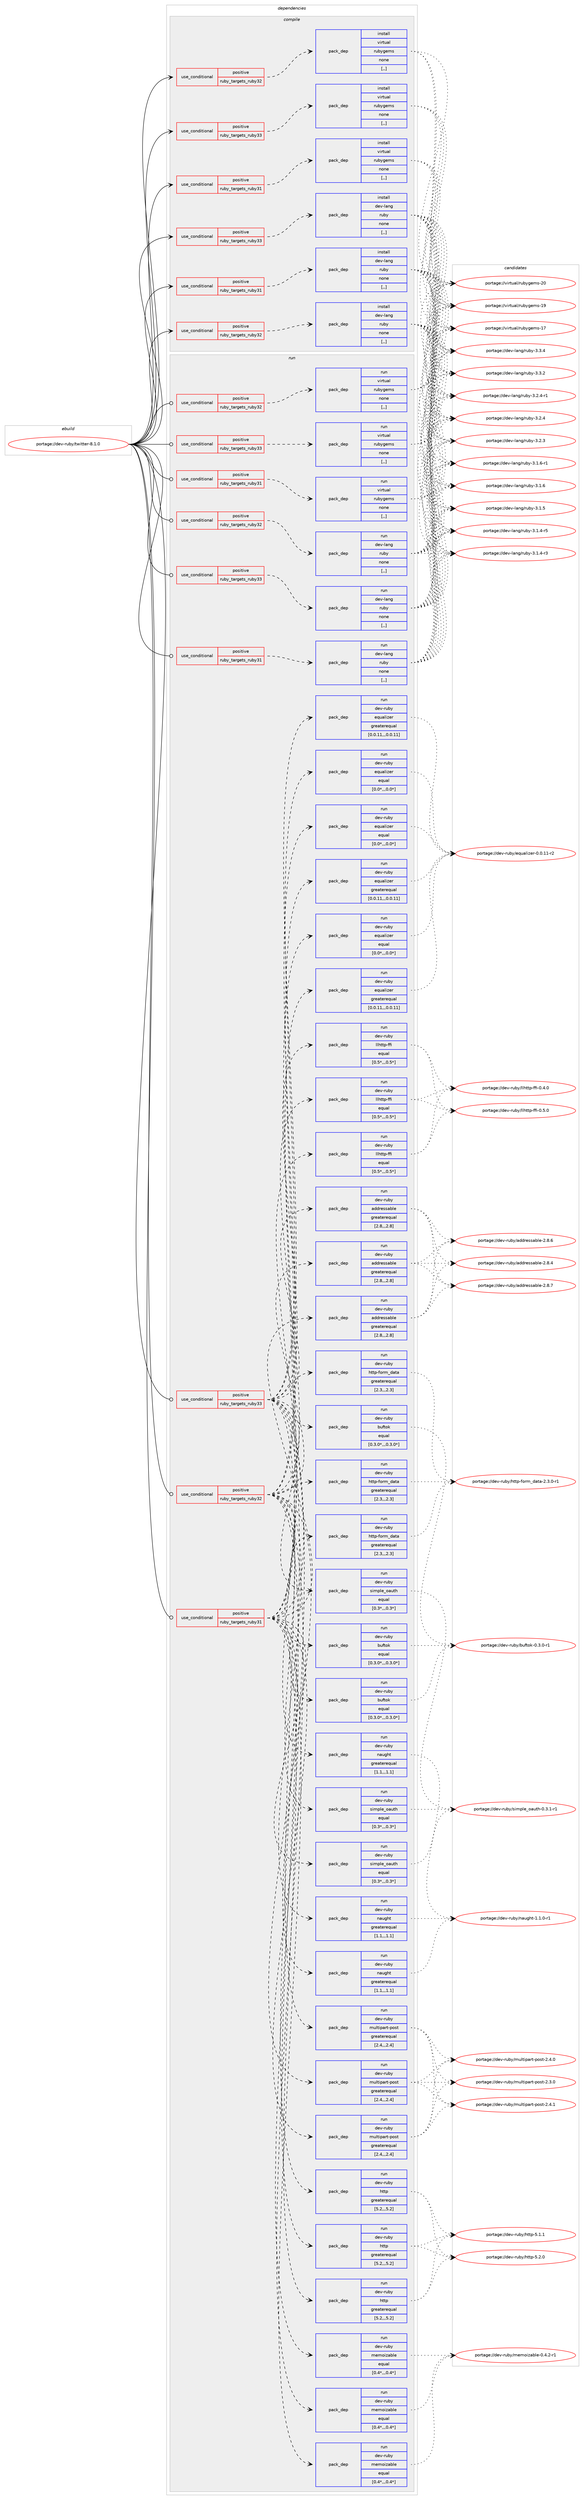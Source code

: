 digraph prolog {

# *************
# Graph options
# *************

newrank=true;
concentrate=true;
compound=true;
graph [rankdir=LR,fontname=Helvetica,fontsize=10,ranksep=1.5];#, ranksep=2.5, nodesep=0.2];
edge  [arrowhead=vee];
node  [fontname=Helvetica,fontsize=10];

# **********
# The ebuild
# **********

subgraph cluster_leftcol {
color=gray;
label=<<i>ebuild</i>>;
id [label="portage://dev-ruby/twitter-8.1.0", color=red, width=4, href="../dev-ruby/twitter-8.1.0.svg"];
}

# ****************
# The dependencies
# ****************

subgraph cluster_midcol {
color=gray;
label=<<i>dependencies</i>>;
subgraph cluster_compile {
fillcolor="#eeeeee";
style=filled;
label=<<i>compile</i>>;
subgraph cond58437 {
dependency207216 [label=<<TABLE BORDER="0" CELLBORDER="1" CELLSPACING="0" CELLPADDING="4"><TR><TD ROWSPAN="3" CELLPADDING="10">use_conditional</TD></TR><TR><TD>positive</TD></TR><TR><TD>ruby_targets_ruby31</TD></TR></TABLE>>, shape=none, color=red];
subgraph pack147385 {
dependency207217 [label=<<TABLE BORDER="0" CELLBORDER="1" CELLSPACING="0" CELLPADDING="4" WIDTH="220"><TR><TD ROWSPAN="6" CELLPADDING="30">pack_dep</TD></TR><TR><TD WIDTH="110">install</TD></TR><TR><TD>dev-lang</TD></TR><TR><TD>ruby</TD></TR><TR><TD>none</TD></TR><TR><TD>[,,]</TD></TR></TABLE>>, shape=none, color=blue];
}
dependency207216:e -> dependency207217:w [weight=20,style="dashed",arrowhead="vee"];
}
id:e -> dependency207216:w [weight=20,style="solid",arrowhead="vee"];
subgraph cond58438 {
dependency207218 [label=<<TABLE BORDER="0" CELLBORDER="1" CELLSPACING="0" CELLPADDING="4"><TR><TD ROWSPAN="3" CELLPADDING="10">use_conditional</TD></TR><TR><TD>positive</TD></TR><TR><TD>ruby_targets_ruby31</TD></TR></TABLE>>, shape=none, color=red];
subgraph pack147386 {
dependency207219 [label=<<TABLE BORDER="0" CELLBORDER="1" CELLSPACING="0" CELLPADDING="4" WIDTH="220"><TR><TD ROWSPAN="6" CELLPADDING="30">pack_dep</TD></TR><TR><TD WIDTH="110">install</TD></TR><TR><TD>virtual</TD></TR><TR><TD>rubygems</TD></TR><TR><TD>none</TD></TR><TR><TD>[,,]</TD></TR></TABLE>>, shape=none, color=blue];
}
dependency207218:e -> dependency207219:w [weight=20,style="dashed",arrowhead="vee"];
}
id:e -> dependency207218:w [weight=20,style="solid",arrowhead="vee"];
subgraph cond58439 {
dependency207220 [label=<<TABLE BORDER="0" CELLBORDER="1" CELLSPACING="0" CELLPADDING="4"><TR><TD ROWSPAN="3" CELLPADDING="10">use_conditional</TD></TR><TR><TD>positive</TD></TR><TR><TD>ruby_targets_ruby32</TD></TR></TABLE>>, shape=none, color=red];
subgraph pack147387 {
dependency207221 [label=<<TABLE BORDER="0" CELLBORDER="1" CELLSPACING="0" CELLPADDING="4" WIDTH="220"><TR><TD ROWSPAN="6" CELLPADDING="30">pack_dep</TD></TR><TR><TD WIDTH="110">install</TD></TR><TR><TD>dev-lang</TD></TR><TR><TD>ruby</TD></TR><TR><TD>none</TD></TR><TR><TD>[,,]</TD></TR></TABLE>>, shape=none, color=blue];
}
dependency207220:e -> dependency207221:w [weight=20,style="dashed",arrowhead="vee"];
}
id:e -> dependency207220:w [weight=20,style="solid",arrowhead="vee"];
subgraph cond58440 {
dependency207222 [label=<<TABLE BORDER="0" CELLBORDER="1" CELLSPACING="0" CELLPADDING="4"><TR><TD ROWSPAN="3" CELLPADDING="10">use_conditional</TD></TR><TR><TD>positive</TD></TR><TR><TD>ruby_targets_ruby32</TD></TR></TABLE>>, shape=none, color=red];
subgraph pack147388 {
dependency207223 [label=<<TABLE BORDER="0" CELLBORDER="1" CELLSPACING="0" CELLPADDING="4" WIDTH="220"><TR><TD ROWSPAN="6" CELLPADDING="30">pack_dep</TD></TR><TR><TD WIDTH="110">install</TD></TR><TR><TD>virtual</TD></TR><TR><TD>rubygems</TD></TR><TR><TD>none</TD></TR><TR><TD>[,,]</TD></TR></TABLE>>, shape=none, color=blue];
}
dependency207222:e -> dependency207223:w [weight=20,style="dashed",arrowhead="vee"];
}
id:e -> dependency207222:w [weight=20,style="solid",arrowhead="vee"];
subgraph cond58441 {
dependency207224 [label=<<TABLE BORDER="0" CELLBORDER="1" CELLSPACING="0" CELLPADDING="4"><TR><TD ROWSPAN="3" CELLPADDING="10">use_conditional</TD></TR><TR><TD>positive</TD></TR><TR><TD>ruby_targets_ruby33</TD></TR></TABLE>>, shape=none, color=red];
subgraph pack147389 {
dependency207225 [label=<<TABLE BORDER="0" CELLBORDER="1" CELLSPACING="0" CELLPADDING="4" WIDTH="220"><TR><TD ROWSPAN="6" CELLPADDING="30">pack_dep</TD></TR><TR><TD WIDTH="110">install</TD></TR><TR><TD>dev-lang</TD></TR><TR><TD>ruby</TD></TR><TR><TD>none</TD></TR><TR><TD>[,,]</TD></TR></TABLE>>, shape=none, color=blue];
}
dependency207224:e -> dependency207225:w [weight=20,style="dashed",arrowhead="vee"];
}
id:e -> dependency207224:w [weight=20,style="solid",arrowhead="vee"];
subgraph cond58442 {
dependency207226 [label=<<TABLE BORDER="0" CELLBORDER="1" CELLSPACING="0" CELLPADDING="4"><TR><TD ROWSPAN="3" CELLPADDING="10">use_conditional</TD></TR><TR><TD>positive</TD></TR><TR><TD>ruby_targets_ruby33</TD></TR></TABLE>>, shape=none, color=red];
subgraph pack147390 {
dependency207227 [label=<<TABLE BORDER="0" CELLBORDER="1" CELLSPACING="0" CELLPADDING="4" WIDTH="220"><TR><TD ROWSPAN="6" CELLPADDING="30">pack_dep</TD></TR><TR><TD WIDTH="110">install</TD></TR><TR><TD>virtual</TD></TR><TR><TD>rubygems</TD></TR><TR><TD>none</TD></TR><TR><TD>[,,]</TD></TR></TABLE>>, shape=none, color=blue];
}
dependency207226:e -> dependency207227:w [weight=20,style="dashed",arrowhead="vee"];
}
id:e -> dependency207226:w [weight=20,style="solid",arrowhead="vee"];
}
subgraph cluster_compileandrun {
fillcolor="#eeeeee";
style=filled;
label=<<i>compile and run</i>>;
}
subgraph cluster_run {
fillcolor="#eeeeee";
style=filled;
label=<<i>run</i>>;
subgraph cond58443 {
dependency207228 [label=<<TABLE BORDER="0" CELLBORDER="1" CELLSPACING="0" CELLPADDING="4"><TR><TD ROWSPAN="3" CELLPADDING="10">use_conditional</TD></TR><TR><TD>positive</TD></TR><TR><TD>ruby_targets_ruby31</TD></TR></TABLE>>, shape=none, color=red];
subgraph pack147391 {
dependency207229 [label=<<TABLE BORDER="0" CELLBORDER="1" CELLSPACING="0" CELLPADDING="4" WIDTH="220"><TR><TD ROWSPAN="6" CELLPADDING="30">pack_dep</TD></TR><TR><TD WIDTH="110">run</TD></TR><TR><TD>dev-lang</TD></TR><TR><TD>ruby</TD></TR><TR><TD>none</TD></TR><TR><TD>[,,]</TD></TR></TABLE>>, shape=none, color=blue];
}
dependency207228:e -> dependency207229:w [weight=20,style="dashed",arrowhead="vee"];
}
id:e -> dependency207228:w [weight=20,style="solid",arrowhead="odot"];
subgraph cond58444 {
dependency207230 [label=<<TABLE BORDER="0" CELLBORDER="1" CELLSPACING="0" CELLPADDING="4"><TR><TD ROWSPAN="3" CELLPADDING="10">use_conditional</TD></TR><TR><TD>positive</TD></TR><TR><TD>ruby_targets_ruby31</TD></TR></TABLE>>, shape=none, color=red];
subgraph pack147392 {
dependency207231 [label=<<TABLE BORDER="0" CELLBORDER="1" CELLSPACING="0" CELLPADDING="4" WIDTH="220"><TR><TD ROWSPAN="6" CELLPADDING="30">pack_dep</TD></TR><TR><TD WIDTH="110">run</TD></TR><TR><TD>dev-ruby</TD></TR><TR><TD>addressable</TD></TR><TR><TD>greaterequal</TD></TR><TR><TD>[2.8,,,2.8]</TD></TR></TABLE>>, shape=none, color=blue];
}
dependency207230:e -> dependency207231:w [weight=20,style="dashed",arrowhead="vee"];
subgraph pack147393 {
dependency207232 [label=<<TABLE BORDER="0" CELLBORDER="1" CELLSPACING="0" CELLPADDING="4" WIDTH="220"><TR><TD ROWSPAN="6" CELLPADDING="30">pack_dep</TD></TR><TR><TD WIDTH="110">run</TD></TR><TR><TD>dev-ruby</TD></TR><TR><TD>buftok</TD></TR><TR><TD>equal</TD></TR><TR><TD>[0.3.0*,,,0.3.0*]</TD></TR></TABLE>>, shape=none, color=blue];
}
dependency207230:e -> dependency207232:w [weight=20,style="dashed",arrowhead="vee"];
subgraph pack147394 {
dependency207233 [label=<<TABLE BORDER="0" CELLBORDER="1" CELLSPACING="0" CELLPADDING="4" WIDTH="220"><TR><TD ROWSPAN="6" CELLPADDING="30">pack_dep</TD></TR><TR><TD WIDTH="110">run</TD></TR><TR><TD>dev-ruby</TD></TR><TR><TD>equalizer</TD></TR><TR><TD>greaterequal</TD></TR><TR><TD>[0.0.11,,,0.0.11]</TD></TR></TABLE>>, shape=none, color=blue];
}
dependency207230:e -> dependency207233:w [weight=20,style="dashed",arrowhead="vee"];
subgraph pack147395 {
dependency207234 [label=<<TABLE BORDER="0" CELLBORDER="1" CELLSPACING="0" CELLPADDING="4" WIDTH="220"><TR><TD ROWSPAN="6" CELLPADDING="30">pack_dep</TD></TR><TR><TD WIDTH="110">run</TD></TR><TR><TD>dev-ruby</TD></TR><TR><TD>equalizer</TD></TR><TR><TD>equal</TD></TR><TR><TD>[0.0*,,,0.0*]</TD></TR></TABLE>>, shape=none, color=blue];
}
dependency207230:e -> dependency207234:w [weight=20,style="dashed",arrowhead="vee"];
subgraph pack147396 {
dependency207235 [label=<<TABLE BORDER="0" CELLBORDER="1" CELLSPACING="0" CELLPADDING="4" WIDTH="220"><TR><TD ROWSPAN="6" CELLPADDING="30">pack_dep</TD></TR><TR><TD WIDTH="110">run</TD></TR><TR><TD>dev-ruby</TD></TR><TR><TD>http</TD></TR><TR><TD>greaterequal</TD></TR><TR><TD>[5.2,,,5.2]</TD></TR></TABLE>>, shape=none, color=blue];
}
dependency207230:e -> dependency207235:w [weight=20,style="dashed",arrowhead="vee"];
subgraph pack147397 {
dependency207236 [label=<<TABLE BORDER="0" CELLBORDER="1" CELLSPACING="0" CELLPADDING="4" WIDTH="220"><TR><TD ROWSPAN="6" CELLPADDING="30">pack_dep</TD></TR><TR><TD WIDTH="110">run</TD></TR><TR><TD>dev-ruby</TD></TR><TR><TD>http-form_data</TD></TR><TR><TD>greaterequal</TD></TR><TR><TD>[2.3,,,2.3]</TD></TR></TABLE>>, shape=none, color=blue];
}
dependency207230:e -> dependency207236:w [weight=20,style="dashed",arrowhead="vee"];
subgraph pack147398 {
dependency207237 [label=<<TABLE BORDER="0" CELLBORDER="1" CELLSPACING="0" CELLPADDING="4" WIDTH="220"><TR><TD ROWSPAN="6" CELLPADDING="30">pack_dep</TD></TR><TR><TD WIDTH="110">run</TD></TR><TR><TD>dev-ruby</TD></TR><TR><TD>llhttp-ffi</TD></TR><TR><TD>equal</TD></TR><TR><TD>[0.5*,,,0.5*]</TD></TR></TABLE>>, shape=none, color=blue];
}
dependency207230:e -> dependency207237:w [weight=20,style="dashed",arrowhead="vee"];
subgraph pack147399 {
dependency207238 [label=<<TABLE BORDER="0" CELLBORDER="1" CELLSPACING="0" CELLPADDING="4" WIDTH="220"><TR><TD ROWSPAN="6" CELLPADDING="30">pack_dep</TD></TR><TR><TD WIDTH="110">run</TD></TR><TR><TD>dev-ruby</TD></TR><TR><TD>memoizable</TD></TR><TR><TD>equal</TD></TR><TR><TD>[0.4*,,,0.4*]</TD></TR></TABLE>>, shape=none, color=blue];
}
dependency207230:e -> dependency207238:w [weight=20,style="dashed",arrowhead="vee"];
subgraph pack147400 {
dependency207239 [label=<<TABLE BORDER="0" CELLBORDER="1" CELLSPACING="0" CELLPADDING="4" WIDTH="220"><TR><TD ROWSPAN="6" CELLPADDING="30">pack_dep</TD></TR><TR><TD WIDTH="110">run</TD></TR><TR><TD>dev-ruby</TD></TR><TR><TD>multipart-post</TD></TR><TR><TD>greaterequal</TD></TR><TR><TD>[2.4,,,2.4]</TD></TR></TABLE>>, shape=none, color=blue];
}
dependency207230:e -> dependency207239:w [weight=20,style="dashed",arrowhead="vee"];
subgraph pack147401 {
dependency207240 [label=<<TABLE BORDER="0" CELLBORDER="1" CELLSPACING="0" CELLPADDING="4" WIDTH="220"><TR><TD ROWSPAN="6" CELLPADDING="30">pack_dep</TD></TR><TR><TD WIDTH="110">run</TD></TR><TR><TD>dev-ruby</TD></TR><TR><TD>naught</TD></TR><TR><TD>greaterequal</TD></TR><TR><TD>[1.1,,,1.1]</TD></TR></TABLE>>, shape=none, color=blue];
}
dependency207230:e -> dependency207240:w [weight=20,style="dashed",arrowhead="vee"];
subgraph pack147402 {
dependency207241 [label=<<TABLE BORDER="0" CELLBORDER="1" CELLSPACING="0" CELLPADDING="4" WIDTH="220"><TR><TD ROWSPAN="6" CELLPADDING="30">pack_dep</TD></TR><TR><TD WIDTH="110">run</TD></TR><TR><TD>dev-ruby</TD></TR><TR><TD>simple_oauth</TD></TR><TR><TD>equal</TD></TR><TR><TD>[0.3*,,,0.3*]</TD></TR></TABLE>>, shape=none, color=blue];
}
dependency207230:e -> dependency207241:w [weight=20,style="dashed",arrowhead="vee"];
}
id:e -> dependency207230:w [weight=20,style="solid",arrowhead="odot"];
subgraph cond58445 {
dependency207242 [label=<<TABLE BORDER="0" CELLBORDER="1" CELLSPACING="0" CELLPADDING="4"><TR><TD ROWSPAN="3" CELLPADDING="10">use_conditional</TD></TR><TR><TD>positive</TD></TR><TR><TD>ruby_targets_ruby31</TD></TR></TABLE>>, shape=none, color=red];
subgraph pack147403 {
dependency207243 [label=<<TABLE BORDER="0" CELLBORDER="1" CELLSPACING="0" CELLPADDING="4" WIDTH="220"><TR><TD ROWSPAN="6" CELLPADDING="30">pack_dep</TD></TR><TR><TD WIDTH="110">run</TD></TR><TR><TD>virtual</TD></TR><TR><TD>rubygems</TD></TR><TR><TD>none</TD></TR><TR><TD>[,,]</TD></TR></TABLE>>, shape=none, color=blue];
}
dependency207242:e -> dependency207243:w [weight=20,style="dashed",arrowhead="vee"];
}
id:e -> dependency207242:w [weight=20,style="solid",arrowhead="odot"];
subgraph cond58446 {
dependency207244 [label=<<TABLE BORDER="0" CELLBORDER="1" CELLSPACING="0" CELLPADDING="4"><TR><TD ROWSPAN="3" CELLPADDING="10">use_conditional</TD></TR><TR><TD>positive</TD></TR><TR><TD>ruby_targets_ruby32</TD></TR></TABLE>>, shape=none, color=red];
subgraph pack147404 {
dependency207245 [label=<<TABLE BORDER="0" CELLBORDER="1" CELLSPACING="0" CELLPADDING="4" WIDTH="220"><TR><TD ROWSPAN="6" CELLPADDING="30">pack_dep</TD></TR><TR><TD WIDTH="110">run</TD></TR><TR><TD>dev-lang</TD></TR><TR><TD>ruby</TD></TR><TR><TD>none</TD></TR><TR><TD>[,,]</TD></TR></TABLE>>, shape=none, color=blue];
}
dependency207244:e -> dependency207245:w [weight=20,style="dashed",arrowhead="vee"];
}
id:e -> dependency207244:w [weight=20,style="solid",arrowhead="odot"];
subgraph cond58447 {
dependency207246 [label=<<TABLE BORDER="0" CELLBORDER="1" CELLSPACING="0" CELLPADDING="4"><TR><TD ROWSPAN="3" CELLPADDING="10">use_conditional</TD></TR><TR><TD>positive</TD></TR><TR><TD>ruby_targets_ruby32</TD></TR></TABLE>>, shape=none, color=red];
subgraph pack147405 {
dependency207247 [label=<<TABLE BORDER="0" CELLBORDER="1" CELLSPACING="0" CELLPADDING="4" WIDTH="220"><TR><TD ROWSPAN="6" CELLPADDING="30">pack_dep</TD></TR><TR><TD WIDTH="110">run</TD></TR><TR><TD>dev-ruby</TD></TR><TR><TD>addressable</TD></TR><TR><TD>greaterequal</TD></TR><TR><TD>[2.8,,,2.8]</TD></TR></TABLE>>, shape=none, color=blue];
}
dependency207246:e -> dependency207247:w [weight=20,style="dashed",arrowhead="vee"];
subgraph pack147406 {
dependency207248 [label=<<TABLE BORDER="0" CELLBORDER="1" CELLSPACING="0" CELLPADDING="4" WIDTH="220"><TR><TD ROWSPAN="6" CELLPADDING="30">pack_dep</TD></TR><TR><TD WIDTH="110">run</TD></TR><TR><TD>dev-ruby</TD></TR><TR><TD>buftok</TD></TR><TR><TD>equal</TD></TR><TR><TD>[0.3.0*,,,0.3.0*]</TD></TR></TABLE>>, shape=none, color=blue];
}
dependency207246:e -> dependency207248:w [weight=20,style="dashed",arrowhead="vee"];
subgraph pack147407 {
dependency207249 [label=<<TABLE BORDER="0" CELLBORDER="1" CELLSPACING="0" CELLPADDING="4" WIDTH="220"><TR><TD ROWSPAN="6" CELLPADDING="30">pack_dep</TD></TR><TR><TD WIDTH="110">run</TD></TR><TR><TD>dev-ruby</TD></TR><TR><TD>equalizer</TD></TR><TR><TD>greaterequal</TD></TR><TR><TD>[0.0.11,,,0.0.11]</TD></TR></TABLE>>, shape=none, color=blue];
}
dependency207246:e -> dependency207249:w [weight=20,style="dashed",arrowhead="vee"];
subgraph pack147408 {
dependency207250 [label=<<TABLE BORDER="0" CELLBORDER="1" CELLSPACING="0" CELLPADDING="4" WIDTH="220"><TR><TD ROWSPAN="6" CELLPADDING="30">pack_dep</TD></TR><TR><TD WIDTH="110">run</TD></TR><TR><TD>dev-ruby</TD></TR><TR><TD>equalizer</TD></TR><TR><TD>equal</TD></TR><TR><TD>[0.0*,,,0.0*]</TD></TR></TABLE>>, shape=none, color=blue];
}
dependency207246:e -> dependency207250:w [weight=20,style="dashed",arrowhead="vee"];
subgraph pack147409 {
dependency207251 [label=<<TABLE BORDER="0" CELLBORDER="1" CELLSPACING="0" CELLPADDING="4" WIDTH="220"><TR><TD ROWSPAN="6" CELLPADDING="30">pack_dep</TD></TR><TR><TD WIDTH="110">run</TD></TR><TR><TD>dev-ruby</TD></TR><TR><TD>http</TD></TR><TR><TD>greaterequal</TD></TR><TR><TD>[5.2,,,5.2]</TD></TR></TABLE>>, shape=none, color=blue];
}
dependency207246:e -> dependency207251:w [weight=20,style="dashed",arrowhead="vee"];
subgraph pack147410 {
dependency207252 [label=<<TABLE BORDER="0" CELLBORDER="1" CELLSPACING="0" CELLPADDING="4" WIDTH="220"><TR><TD ROWSPAN="6" CELLPADDING="30">pack_dep</TD></TR><TR><TD WIDTH="110">run</TD></TR><TR><TD>dev-ruby</TD></TR><TR><TD>http-form_data</TD></TR><TR><TD>greaterequal</TD></TR><TR><TD>[2.3,,,2.3]</TD></TR></TABLE>>, shape=none, color=blue];
}
dependency207246:e -> dependency207252:w [weight=20,style="dashed",arrowhead="vee"];
subgraph pack147411 {
dependency207253 [label=<<TABLE BORDER="0" CELLBORDER="1" CELLSPACING="0" CELLPADDING="4" WIDTH="220"><TR><TD ROWSPAN="6" CELLPADDING="30">pack_dep</TD></TR><TR><TD WIDTH="110">run</TD></TR><TR><TD>dev-ruby</TD></TR><TR><TD>llhttp-ffi</TD></TR><TR><TD>equal</TD></TR><TR><TD>[0.5*,,,0.5*]</TD></TR></TABLE>>, shape=none, color=blue];
}
dependency207246:e -> dependency207253:w [weight=20,style="dashed",arrowhead="vee"];
subgraph pack147412 {
dependency207254 [label=<<TABLE BORDER="0" CELLBORDER="1" CELLSPACING="0" CELLPADDING="4" WIDTH="220"><TR><TD ROWSPAN="6" CELLPADDING="30">pack_dep</TD></TR><TR><TD WIDTH="110">run</TD></TR><TR><TD>dev-ruby</TD></TR><TR><TD>memoizable</TD></TR><TR><TD>equal</TD></TR><TR><TD>[0.4*,,,0.4*]</TD></TR></TABLE>>, shape=none, color=blue];
}
dependency207246:e -> dependency207254:w [weight=20,style="dashed",arrowhead="vee"];
subgraph pack147413 {
dependency207255 [label=<<TABLE BORDER="0" CELLBORDER="1" CELLSPACING="0" CELLPADDING="4" WIDTH="220"><TR><TD ROWSPAN="6" CELLPADDING="30">pack_dep</TD></TR><TR><TD WIDTH="110">run</TD></TR><TR><TD>dev-ruby</TD></TR><TR><TD>multipart-post</TD></TR><TR><TD>greaterequal</TD></TR><TR><TD>[2.4,,,2.4]</TD></TR></TABLE>>, shape=none, color=blue];
}
dependency207246:e -> dependency207255:w [weight=20,style="dashed",arrowhead="vee"];
subgraph pack147414 {
dependency207256 [label=<<TABLE BORDER="0" CELLBORDER="1" CELLSPACING="0" CELLPADDING="4" WIDTH="220"><TR><TD ROWSPAN="6" CELLPADDING="30">pack_dep</TD></TR><TR><TD WIDTH="110">run</TD></TR><TR><TD>dev-ruby</TD></TR><TR><TD>naught</TD></TR><TR><TD>greaterequal</TD></TR><TR><TD>[1.1,,,1.1]</TD></TR></TABLE>>, shape=none, color=blue];
}
dependency207246:e -> dependency207256:w [weight=20,style="dashed",arrowhead="vee"];
subgraph pack147415 {
dependency207257 [label=<<TABLE BORDER="0" CELLBORDER="1" CELLSPACING="0" CELLPADDING="4" WIDTH="220"><TR><TD ROWSPAN="6" CELLPADDING="30">pack_dep</TD></TR><TR><TD WIDTH="110">run</TD></TR><TR><TD>dev-ruby</TD></TR><TR><TD>simple_oauth</TD></TR><TR><TD>equal</TD></TR><TR><TD>[0.3*,,,0.3*]</TD></TR></TABLE>>, shape=none, color=blue];
}
dependency207246:e -> dependency207257:w [weight=20,style="dashed",arrowhead="vee"];
}
id:e -> dependency207246:w [weight=20,style="solid",arrowhead="odot"];
subgraph cond58448 {
dependency207258 [label=<<TABLE BORDER="0" CELLBORDER="1" CELLSPACING="0" CELLPADDING="4"><TR><TD ROWSPAN="3" CELLPADDING="10">use_conditional</TD></TR><TR><TD>positive</TD></TR><TR><TD>ruby_targets_ruby32</TD></TR></TABLE>>, shape=none, color=red];
subgraph pack147416 {
dependency207259 [label=<<TABLE BORDER="0" CELLBORDER="1" CELLSPACING="0" CELLPADDING="4" WIDTH="220"><TR><TD ROWSPAN="6" CELLPADDING="30">pack_dep</TD></TR><TR><TD WIDTH="110">run</TD></TR><TR><TD>virtual</TD></TR><TR><TD>rubygems</TD></TR><TR><TD>none</TD></TR><TR><TD>[,,]</TD></TR></TABLE>>, shape=none, color=blue];
}
dependency207258:e -> dependency207259:w [weight=20,style="dashed",arrowhead="vee"];
}
id:e -> dependency207258:w [weight=20,style="solid",arrowhead="odot"];
subgraph cond58449 {
dependency207260 [label=<<TABLE BORDER="0" CELLBORDER="1" CELLSPACING="0" CELLPADDING="4"><TR><TD ROWSPAN="3" CELLPADDING="10">use_conditional</TD></TR><TR><TD>positive</TD></TR><TR><TD>ruby_targets_ruby33</TD></TR></TABLE>>, shape=none, color=red];
subgraph pack147417 {
dependency207261 [label=<<TABLE BORDER="0" CELLBORDER="1" CELLSPACING="0" CELLPADDING="4" WIDTH="220"><TR><TD ROWSPAN="6" CELLPADDING="30">pack_dep</TD></TR><TR><TD WIDTH="110">run</TD></TR><TR><TD>dev-lang</TD></TR><TR><TD>ruby</TD></TR><TR><TD>none</TD></TR><TR><TD>[,,]</TD></TR></TABLE>>, shape=none, color=blue];
}
dependency207260:e -> dependency207261:w [weight=20,style="dashed",arrowhead="vee"];
}
id:e -> dependency207260:w [weight=20,style="solid",arrowhead="odot"];
subgraph cond58450 {
dependency207262 [label=<<TABLE BORDER="0" CELLBORDER="1" CELLSPACING="0" CELLPADDING="4"><TR><TD ROWSPAN="3" CELLPADDING="10">use_conditional</TD></TR><TR><TD>positive</TD></TR><TR><TD>ruby_targets_ruby33</TD></TR></TABLE>>, shape=none, color=red];
subgraph pack147418 {
dependency207263 [label=<<TABLE BORDER="0" CELLBORDER="1" CELLSPACING="0" CELLPADDING="4" WIDTH="220"><TR><TD ROWSPAN="6" CELLPADDING="30">pack_dep</TD></TR><TR><TD WIDTH="110">run</TD></TR><TR><TD>dev-ruby</TD></TR><TR><TD>addressable</TD></TR><TR><TD>greaterequal</TD></TR><TR><TD>[2.8,,,2.8]</TD></TR></TABLE>>, shape=none, color=blue];
}
dependency207262:e -> dependency207263:w [weight=20,style="dashed",arrowhead="vee"];
subgraph pack147419 {
dependency207264 [label=<<TABLE BORDER="0" CELLBORDER="1" CELLSPACING="0" CELLPADDING="4" WIDTH="220"><TR><TD ROWSPAN="6" CELLPADDING="30">pack_dep</TD></TR><TR><TD WIDTH="110">run</TD></TR><TR><TD>dev-ruby</TD></TR><TR><TD>buftok</TD></TR><TR><TD>equal</TD></TR><TR><TD>[0.3.0*,,,0.3.0*]</TD></TR></TABLE>>, shape=none, color=blue];
}
dependency207262:e -> dependency207264:w [weight=20,style="dashed",arrowhead="vee"];
subgraph pack147420 {
dependency207265 [label=<<TABLE BORDER="0" CELLBORDER="1" CELLSPACING="0" CELLPADDING="4" WIDTH="220"><TR><TD ROWSPAN="6" CELLPADDING="30">pack_dep</TD></TR><TR><TD WIDTH="110">run</TD></TR><TR><TD>dev-ruby</TD></TR><TR><TD>equalizer</TD></TR><TR><TD>greaterequal</TD></TR><TR><TD>[0.0.11,,,0.0.11]</TD></TR></TABLE>>, shape=none, color=blue];
}
dependency207262:e -> dependency207265:w [weight=20,style="dashed",arrowhead="vee"];
subgraph pack147421 {
dependency207266 [label=<<TABLE BORDER="0" CELLBORDER="1" CELLSPACING="0" CELLPADDING="4" WIDTH="220"><TR><TD ROWSPAN="6" CELLPADDING="30">pack_dep</TD></TR><TR><TD WIDTH="110">run</TD></TR><TR><TD>dev-ruby</TD></TR><TR><TD>equalizer</TD></TR><TR><TD>equal</TD></TR><TR><TD>[0.0*,,,0.0*]</TD></TR></TABLE>>, shape=none, color=blue];
}
dependency207262:e -> dependency207266:w [weight=20,style="dashed",arrowhead="vee"];
subgraph pack147422 {
dependency207267 [label=<<TABLE BORDER="0" CELLBORDER="1" CELLSPACING="0" CELLPADDING="4" WIDTH="220"><TR><TD ROWSPAN="6" CELLPADDING="30">pack_dep</TD></TR><TR><TD WIDTH="110">run</TD></TR><TR><TD>dev-ruby</TD></TR><TR><TD>http</TD></TR><TR><TD>greaterequal</TD></TR><TR><TD>[5.2,,,5.2]</TD></TR></TABLE>>, shape=none, color=blue];
}
dependency207262:e -> dependency207267:w [weight=20,style="dashed",arrowhead="vee"];
subgraph pack147423 {
dependency207268 [label=<<TABLE BORDER="0" CELLBORDER="1" CELLSPACING="0" CELLPADDING="4" WIDTH="220"><TR><TD ROWSPAN="6" CELLPADDING="30">pack_dep</TD></TR><TR><TD WIDTH="110">run</TD></TR><TR><TD>dev-ruby</TD></TR><TR><TD>http-form_data</TD></TR><TR><TD>greaterequal</TD></TR><TR><TD>[2.3,,,2.3]</TD></TR></TABLE>>, shape=none, color=blue];
}
dependency207262:e -> dependency207268:w [weight=20,style="dashed",arrowhead="vee"];
subgraph pack147424 {
dependency207269 [label=<<TABLE BORDER="0" CELLBORDER="1" CELLSPACING="0" CELLPADDING="4" WIDTH="220"><TR><TD ROWSPAN="6" CELLPADDING="30">pack_dep</TD></TR><TR><TD WIDTH="110">run</TD></TR><TR><TD>dev-ruby</TD></TR><TR><TD>llhttp-ffi</TD></TR><TR><TD>equal</TD></TR><TR><TD>[0.5*,,,0.5*]</TD></TR></TABLE>>, shape=none, color=blue];
}
dependency207262:e -> dependency207269:w [weight=20,style="dashed",arrowhead="vee"];
subgraph pack147425 {
dependency207270 [label=<<TABLE BORDER="0" CELLBORDER="1" CELLSPACING="0" CELLPADDING="4" WIDTH="220"><TR><TD ROWSPAN="6" CELLPADDING="30">pack_dep</TD></TR><TR><TD WIDTH="110">run</TD></TR><TR><TD>dev-ruby</TD></TR><TR><TD>memoizable</TD></TR><TR><TD>equal</TD></TR><TR><TD>[0.4*,,,0.4*]</TD></TR></TABLE>>, shape=none, color=blue];
}
dependency207262:e -> dependency207270:w [weight=20,style="dashed",arrowhead="vee"];
subgraph pack147426 {
dependency207271 [label=<<TABLE BORDER="0" CELLBORDER="1" CELLSPACING="0" CELLPADDING="4" WIDTH="220"><TR><TD ROWSPAN="6" CELLPADDING="30">pack_dep</TD></TR><TR><TD WIDTH="110">run</TD></TR><TR><TD>dev-ruby</TD></TR><TR><TD>multipart-post</TD></TR><TR><TD>greaterequal</TD></TR><TR><TD>[2.4,,,2.4]</TD></TR></TABLE>>, shape=none, color=blue];
}
dependency207262:e -> dependency207271:w [weight=20,style="dashed",arrowhead="vee"];
subgraph pack147427 {
dependency207272 [label=<<TABLE BORDER="0" CELLBORDER="1" CELLSPACING="0" CELLPADDING="4" WIDTH="220"><TR><TD ROWSPAN="6" CELLPADDING="30">pack_dep</TD></TR><TR><TD WIDTH="110">run</TD></TR><TR><TD>dev-ruby</TD></TR><TR><TD>naught</TD></TR><TR><TD>greaterequal</TD></TR><TR><TD>[1.1,,,1.1]</TD></TR></TABLE>>, shape=none, color=blue];
}
dependency207262:e -> dependency207272:w [weight=20,style="dashed",arrowhead="vee"];
subgraph pack147428 {
dependency207273 [label=<<TABLE BORDER="0" CELLBORDER="1" CELLSPACING="0" CELLPADDING="4" WIDTH="220"><TR><TD ROWSPAN="6" CELLPADDING="30">pack_dep</TD></TR><TR><TD WIDTH="110">run</TD></TR><TR><TD>dev-ruby</TD></TR><TR><TD>simple_oauth</TD></TR><TR><TD>equal</TD></TR><TR><TD>[0.3*,,,0.3*]</TD></TR></TABLE>>, shape=none, color=blue];
}
dependency207262:e -> dependency207273:w [weight=20,style="dashed",arrowhead="vee"];
}
id:e -> dependency207262:w [weight=20,style="solid",arrowhead="odot"];
subgraph cond58451 {
dependency207274 [label=<<TABLE BORDER="0" CELLBORDER="1" CELLSPACING="0" CELLPADDING="4"><TR><TD ROWSPAN="3" CELLPADDING="10">use_conditional</TD></TR><TR><TD>positive</TD></TR><TR><TD>ruby_targets_ruby33</TD></TR></TABLE>>, shape=none, color=red];
subgraph pack147429 {
dependency207275 [label=<<TABLE BORDER="0" CELLBORDER="1" CELLSPACING="0" CELLPADDING="4" WIDTH="220"><TR><TD ROWSPAN="6" CELLPADDING="30">pack_dep</TD></TR><TR><TD WIDTH="110">run</TD></TR><TR><TD>virtual</TD></TR><TR><TD>rubygems</TD></TR><TR><TD>none</TD></TR><TR><TD>[,,]</TD></TR></TABLE>>, shape=none, color=blue];
}
dependency207274:e -> dependency207275:w [weight=20,style="dashed",arrowhead="vee"];
}
id:e -> dependency207274:w [weight=20,style="solid",arrowhead="odot"];
}
}

# **************
# The candidates
# **************

subgraph cluster_choices {
rank=same;
color=gray;
label=<<i>candidates</i>>;

subgraph choice147385 {
color=black;
nodesep=1;
choice10010111845108971101034711411798121455146514652 [label="portage://dev-lang/ruby-3.3.4", color=red, width=4,href="../dev-lang/ruby-3.3.4.svg"];
choice10010111845108971101034711411798121455146514650 [label="portage://dev-lang/ruby-3.3.2", color=red, width=4,href="../dev-lang/ruby-3.3.2.svg"];
choice100101118451089711010347114117981214551465046524511449 [label="portage://dev-lang/ruby-3.2.4-r1", color=red, width=4,href="../dev-lang/ruby-3.2.4-r1.svg"];
choice10010111845108971101034711411798121455146504652 [label="portage://dev-lang/ruby-3.2.4", color=red, width=4,href="../dev-lang/ruby-3.2.4.svg"];
choice10010111845108971101034711411798121455146504651 [label="portage://dev-lang/ruby-3.2.3", color=red, width=4,href="../dev-lang/ruby-3.2.3.svg"];
choice100101118451089711010347114117981214551464946544511449 [label="portage://dev-lang/ruby-3.1.6-r1", color=red, width=4,href="../dev-lang/ruby-3.1.6-r1.svg"];
choice10010111845108971101034711411798121455146494654 [label="portage://dev-lang/ruby-3.1.6", color=red, width=4,href="../dev-lang/ruby-3.1.6.svg"];
choice10010111845108971101034711411798121455146494653 [label="portage://dev-lang/ruby-3.1.5", color=red, width=4,href="../dev-lang/ruby-3.1.5.svg"];
choice100101118451089711010347114117981214551464946524511453 [label="portage://dev-lang/ruby-3.1.4-r5", color=red, width=4,href="../dev-lang/ruby-3.1.4-r5.svg"];
choice100101118451089711010347114117981214551464946524511451 [label="portage://dev-lang/ruby-3.1.4-r3", color=red, width=4,href="../dev-lang/ruby-3.1.4-r3.svg"];
dependency207217:e -> choice10010111845108971101034711411798121455146514652:w [style=dotted,weight="100"];
dependency207217:e -> choice10010111845108971101034711411798121455146514650:w [style=dotted,weight="100"];
dependency207217:e -> choice100101118451089711010347114117981214551465046524511449:w [style=dotted,weight="100"];
dependency207217:e -> choice10010111845108971101034711411798121455146504652:w [style=dotted,weight="100"];
dependency207217:e -> choice10010111845108971101034711411798121455146504651:w [style=dotted,weight="100"];
dependency207217:e -> choice100101118451089711010347114117981214551464946544511449:w [style=dotted,weight="100"];
dependency207217:e -> choice10010111845108971101034711411798121455146494654:w [style=dotted,weight="100"];
dependency207217:e -> choice10010111845108971101034711411798121455146494653:w [style=dotted,weight="100"];
dependency207217:e -> choice100101118451089711010347114117981214551464946524511453:w [style=dotted,weight="100"];
dependency207217:e -> choice100101118451089711010347114117981214551464946524511451:w [style=dotted,weight="100"];
}
subgraph choice147386 {
color=black;
nodesep=1;
choice118105114116117971084711411798121103101109115455048 [label="portage://virtual/rubygems-20", color=red, width=4,href="../virtual/rubygems-20.svg"];
choice118105114116117971084711411798121103101109115454957 [label="portage://virtual/rubygems-19", color=red, width=4,href="../virtual/rubygems-19.svg"];
choice118105114116117971084711411798121103101109115454955 [label="portage://virtual/rubygems-17", color=red, width=4,href="../virtual/rubygems-17.svg"];
dependency207219:e -> choice118105114116117971084711411798121103101109115455048:w [style=dotted,weight="100"];
dependency207219:e -> choice118105114116117971084711411798121103101109115454957:w [style=dotted,weight="100"];
dependency207219:e -> choice118105114116117971084711411798121103101109115454955:w [style=dotted,weight="100"];
}
subgraph choice147387 {
color=black;
nodesep=1;
choice10010111845108971101034711411798121455146514652 [label="portage://dev-lang/ruby-3.3.4", color=red, width=4,href="../dev-lang/ruby-3.3.4.svg"];
choice10010111845108971101034711411798121455146514650 [label="portage://dev-lang/ruby-3.3.2", color=red, width=4,href="../dev-lang/ruby-3.3.2.svg"];
choice100101118451089711010347114117981214551465046524511449 [label="portage://dev-lang/ruby-3.2.4-r1", color=red, width=4,href="../dev-lang/ruby-3.2.4-r1.svg"];
choice10010111845108971101034711411798121455146504652 [label="portage://dev-lang/ruby-3.2.4", color=red, width=4,href="../dev-lang/ruby-3.2.4.svg"];
choice10010111845108971101034711411798121455146504651 [label="portage://dev-lang/ruby-3.2.3", color=red, width=4,href="../dev-lang/ruby-3.2.3.svg"];
choice100101118451089711010347114117981214551464946544511449 [label="portage://dev-lang/ruby-3.1.6-r1", color=red, width=4,href="../dev-lang/ruby-3.1.6-r1.svg"];
choice10010111845108971101034711411798121455146494654 [label="portage://dev-lang/ruby-3.1.6", color=red, width=4,href="../dev-lang/ruby-3.1.6.svg"];
choice10010111845108971101034711411798121455146494653 [label="portage://dev-lang/ruby-3.1.5", color=red, width=4,href="../dev-lang/ruby-3.1.5.svg"];
choice100101118451089711010347114117981214551464946524511453 [label="portage://dev-lang/ruby-3.1.4-r5", color=red, width=4,href="../dev-lang/ruby-3.1.4-r5.svg"];
choice100101118451089711010347114117981214551464946524511451 [label="portage://dev-lang/ruby-3.1.4-r3", color=red, width=4,href="../dev-lang/ruby-3.1.4-r3.svg"];
dependency207221:e -> choice10010111845108971101034711411798121455146514652:w [style=dotted,weight="100"];
dependency207221:e -> choice10010111845108971101034711411798121455146514650:w [style=dotted,weight="100"];
dependency207221:e -> choice100101118451089711010347114117981214551465046524511449:w [style=dotted,weight="100"];
dependency207221:e -> choice10010111845108971101034711411798121455146504652:w [style=dotted,weight="100"];
dependency207221:e -> choice10010111845108971101034711411798121455146504651:w [style=dotted,weight="100"];
dependency207221:e -> choice100101118451089711010347114117981214551464946544511449:w [style=dotted,weight="100"];
dependency207221:e -> choice10010111845108971101034711411798121455146494654:w [style=dotted,weight="100"];
dependency207221:e -> choice10010111845108971101034711411798121455146494653:w [style=dotted,weight="100"];
dependency207221:e -> choice100101118451089711010347114117981214551464946524511453:w [style=dotted,weight="100"];
dependency207221:e -> choice100101118451089711010347114117981214551464946524511451:w [style=dotted,weight="100"];
}
subgraph choice147388 {
color=black;
nodesep=1;
choice118105114116117971084711411798121103101109115455048 [label="portage://virtual/rubygems-20", color=red, width=4,href="../virtual/rubygems-20.svg"];
choice118105114116117971084711411798121103101109115454957 [label="portage://virtual/rubygems-19", color=red, width=4,href="../virtual/rubygems-19.svg"];
choice118105114116117971084711411798121103101109115454955 [label="portage://virtual/rubygems-17", color=red, width=4,href="../virtual/rubygems-17.svg"];
dependency207223:e -> choice118105114116117971084711411798121103101109115455048:w [style=dotted,weight="100"];
dependency207223:e -> choice118105114116117971084711411798121103101109115454957:w [style=dotted,weight="100"];
dependency207223:e -> choice118105114116117971084711411798121103101109115454955:w [style=dotted,weight="100"];
}
subgraph choice147389 {
color=black;
nodesep=1;
choice10010111845108971101034711411798121455146514652 [label="portage://dev-lang/ruby-3.3.4", color=red, width=4,href="../dev-lang/ruby-3.3.4.svg"];
choice10010111845108971101034711411798121455146514650 [label="portage://dev-lang/ruby-3.3.2", color=red, width=4,href="../dev-lang/ruby-3.3.2.svg"];
choice100101118451089711010347114117981214551465046524511449 [label="portage://dev-lang/ruby-3.2.4-r1", color=red, width=4,href="../dev-lang/ruby-3.2.4-r1.svg"];
choice10010111845108971101034711411798121455146504652 [label="portage://dev-lang/ruby-3.2.4", color=red, width=4,href="../dev-lang/ruby-3.2.4.svg"];
choice10010111845108971101034711411798121455146504651 [label="portage://dev-lang/ruby-3.2.3", color=red, width=4,href="../dev-lang/ruby-3.2.3.svg"];
choice100101118451089711010347114117981214551464946544511449 [label="portage://dev-lang/ruby-3.1.6-r1", color=red, width=4,href="../dev-lang/ruby-3.1.6-r1.svg"];
choice10010111845108971101034711411798121455146494654 [label="portage://dev-lang/ruby-3.1.6", color=red, width=4,href="../dev-lang/ruby-3.1.6.svg"];
choice10010111845108971101034711411798121455146494653 [label="portage://dev-lang/ruby-3.1.5", color=red, width=4,href="../dev-lang/ruby-3.1.5.svg"];
choice100101118451089711010347114117981214551464946524511453 [label="portage://dev-lang/ruby-3.1.4-r5", color=red, width=4,href="../dev-lang/ruby-3.1.4-r5.svg"];
choice100101118451089711010347114117981214551464946524511451 [label="portage://dev-lang/ruby-3.1.4-r3", color=red, width=4,href="../dev-lang/ruby-3.1.4-r3.svg"];
dependency207225:e -> choice10010111845108971101034711411798121455146514652:w [style=dotted,weight="100"];
dependency207225:e -> choice10010111845108971101034711411798121455146514650:w [style=dotted,weight="100"];
dependency207225:e -> choice100101118451089711010347114117981214551465046524511449:w [style=dotted,weight="100"];
dependency207225:e -> choice10010111845108971101034711411798121455146504652:w [style=dotted,weight="100"];
dependency207225:e -> choice10010111845108971101034711411798121455146504651:w [style=dotted,weight="100"];
dependency207225:e -> choice100101118451089711010347114117981214551464946544511449:w [style=dotted,weight="100"];
dependency207225:e -> choice10010111845108971101034711411798121455146494654:w [style=dotted,weight="100"];
dependency207225:e -> choice10010111845108971101034711411798121455146494653:w [style=dotted,weight="100"];
dependency207225:e -> choice100101118451089711010347114117981214551464946524511453:w [style=dotted,weight="100"];
dependency207225:e -> choice100101118451089711010347114117981214551464946524511451:w [style=dotted,weight="100"];
}
subgraph choice147390 {
color=black;
nodesep=1;
choice118105114116117971084711411798121103101109115455048 [label="portage://virtual/rubygems-20", color=red, width=4,href="../virtual/rubygems-20.svg"];
choice118105114116117971084711411798121103101109115454957 [label="portage://virtual/rubygems-19", color=red, width=4,href="../virtual/rubygems-19.svg"];
choice118105114116117971084711411798121103101109115454955 [label="portage://virtual/rubygems-17", color=red, width=4,href="../virtual/rubygems-17.svg"];
dependency207227:e -> choice118105114116117971084711411798121103101109115455048:w [style=dotted,weight="100"];
dependency207227:e -> choice118105114116117971084711411798121103101109115454957:w [style=dotted,weight="100"];
dependency207227:e -> choice118105114116117971084711411798121103101109115454955:w [style=dotted,weight="100"];
}
subgraph choice147391 {
color=black;
nodesep=1;
choice10010111845108971101034711411798121455146514652 [label="portage://dev-lang/ruby-3.3.4", color=red, width=4,href="../dev-lang/ruby-3.3.4.svg"];
choice10010111845108971101034711411798121455146514650 [label="portage://dev-lang/ruby-3.3.2", color=red, width=4,href="../dev-lang/ruby-3.3.2.svg"];
choice100101118451089711010347114117981214551465046524511449 [label="portage://dev-lang/ruby-3.2.4-r1", color=red, width=4,href="../dev-lang/ruby-3.2.4-r1.svg"];
choice10010111845108971101034711411798121455146504652 [label="portage://dev-lang/ruby-3.2.4", color=red, width=4,href="../dev-lang/ruby-3.2.4.svg"];
choice10010111845108971101034711411798121455146504651 [label="portage://dev-lang/ruby-3.2.3", color=red, width=4,href="../dev-lang/ruby-3.2.3.svg"];
choice100101118451089711010347114117981214551464946544511449 [label="portage://dev-lang/ruby-3.1.6-r1", color=red, width=4,href="../dev-lang/ruby-3.1.6-r1.svg"];
choice10010111845108971101034711411798121455146494654 [label="portage://dev-lang/ruby-3.1.6", color=red, width=4,href="../dev-lang/ruby-3.1.6.svg"];
choice10010111845108971101034711411798121455146494653 [label="portage://dev-lang/ruby-3.1.5", color=red, width=4,href="../dev-lang/ruby-3.1.5.svg"];
choice100101118451089711010347114117981214551464946524511453 [label="portage://dev-lang/ruby-3.1.4-r5", color=red, width=4,href="../dev-lang/ruby-3.1.4-r5.svg"];
choice100101118451089711010347114117981214551464946524511451 [label="portage://dev-lang/ruby-3.1.4-r3", color=red, width=4,href="../dev-lang/ruby-3.1.4-r3.svg"];
dependency207229:e -> choice10010111845108971101034711411798121455146514652:w [style=dotted,weight="100"];
dependency207229:e -> choice10010111845108971101034711411798121455146514650:w [style=dotted,weight="100"];
dependency207229:e -> choice100101118451089711010347114117981214551465046524511449:w [style=dotted,weight="100"];
dependency207229:e -> choice10010111845108971101034711411798121455146504652:w [style=dotted,weight="100"];
dependency207229:e -> choice10010111845108971101034711411798121455146504651:w [style=dotted,weight="100"];
dependency207229:e -> choice100101118451089711010347114117981214551464946544511449:w [style=dotted,weight="100"];
dependency207229:e -> choice10010111845108971101034711411798121455146494654:w [style=dotted,weight="100"];
dependency207229:e -> choice10010111845108971101034711411798121455146494653:w [style=dotted,weight="100"];
dependency207229:e -> choice100101118451089711010347114117981214551464946524511453:w [style=dotted,weight="100"];
dependency207229:e -> choice100101118451089711010347114117981214551464946524511451:w [style=dotted,weight="100"];
}
subgraph choice147392 {
color=black;
nodesep=1;
choice100101118451141179812147971001001141011151159798108101455046564655 [label="portage://dev-ruby/addressable-2.8.7", color=red, width=4,href="../dev-ruby/addressable-2.8.7.svg"];
choice100101118451141179812147971001001141011151159798108101455046564654 [label="portage://dev-ruby/addressable-2.8.6", color=red, width=4,href="../dev-ruby/addressable-2.8.6.svg"];
choice100101118451141179812147971001001141011151159798108101455046564652 [label="portage://dev-ruby/addressable-2.8.4", color=red, width=4,href="../dev-ruby/addressable-2.8.4.svg"];
dependency207231:e -> choice100101118451141179812147971001001141011151159798108101455046564655:w [style=dotted,weight="100"];
dependency207231:e -> choice100101118451141179812147971001001141011151159798108101455046564654:w [style=dotted,weight="100"];
dependency207231:e -> choice100101118451141179812147971001001141011151159798108101455046564652:w [style=dotted,weight="100"];
}
subgraph choice147393 {
color=black;
nodesep=1;
choice100101118451141179812147981171021161111074548465146484511449 [label="portage://dev-ruby/buftok-0.3.0-r1", color=red, width=4,href="../dev-ruby/buftok-0.3.0-r1.svg"];
dependency207232:e -> choice100101118451141179812147981171021161111074548465146484511449:w [style=dotted,weight="100"];
}
subgraph choice147394 {
color=black;
nodesep=1;
choice10010111845114117981214710111311797108105122101114454846484649494511450 [label="portage://dev-ruby/equalizer-0.0.11-r2", color=red, width=4,href="../dev-ruby/equalizer-0.0.11-r2.svg"];
dependency207233:e -> choice10010111845114117981214710111311797108105122101114454846484649494511450:w [style=dotted,weight="100"];
}
subgraph choice147395 {
color=black;
nodesep=1;
choice10010111845114117981214710111311797108105122101114454846484649494511450 [label="portage://dev-ruby/equalizer-0.0.11-r2", color=red, width=4,href="../dev-ruby/equalizer-0.0.11-r2.svg"];
dependency207234:e -> choice10010111845114117981214710111311797108105122101114454846484649494511450:w [style=dotted,weight="100"];
}
subgraph choice147396 {
color=black;
nodesep=1;
choice100101118451141179812147104116116112455346504648 [label="portage://dev-ruby/http-5.2.0", color=red, width=4,href="../dev-ruby/http-5.2.0.svg"];
choice100101118451141179812147104116116112455346494649 [label="portage://dev-ruby/http-5.1.1", color=red, width=4,href="../dev-ruby/http-5.1.1.svg"];
dependency207235:e -> choice100101118451141179812147104116116112455346504648:w [style=dotted,weight="100"];
dependency207235:e -> choice100101118451141179812147104116116112455346494649:w [style=dotted,weight="100"];
}
subgraph choice147397 {
color=black;
nodesep=1;
choice100101118451141179812147104116116112451021111141099510097116974550465146484511449 [label="portage://dev-ruby/http-form_data-2.3.0-r1", color=red, width=4,href="../dev-ruby/http-form_data-2.3.0-r1.svg"];
dependency207236:e -> choice100101118451141179812147104116116112451021111141099510097116974550465146484511449:w [style=dotted,weight="100"];
}
subgraph choice147398 {
color=black;
nodesep=1;
choice10010111845114117981214710810810411611611245102102105454846534648 [label="portage://dev-ruby/llhttp-ffi-0.5.0", color=red, width=4,href="../dev-ruby/llhttp-ffi-0.5.0.svg"];
choice10010111845114117981214710810810411611611245102102105454846524648 [label="portage://dev-ruby/llhttp-ffi-0.4.0", color=red, width=4,href="../dev-ruby/llhttp-ffi-0.4.0.svg"];
dependency207237:e -> choice10010111845114117981214710810810411611611245102102105454846534648:w [style=dotted,weight="100"];
dependency207237:e -> choice10010111845114117981214710810810411611611245102102105454846524648:w [style=dotted,weight="100"];
}
subgraph choice147399 {
color=black;
nodesep=1;
choice10010111845114117981214710910110911110512297981081014548465246504511449 [label="portage://dev-ruby/memoizable-0.4.2-r1", color=red, width=4,href="../dev-ruby/memoizable-0.4.2-r1.svg"];
dependency207238:e -> choice10010111845114117981214710910110911110512297981081014548465246504511449:w [style=dotted,weight="100"];
}
subgraph choice147400 {
color=black;
nodesep=1;
choice1001011184511411798121471091171081161051129711411645112111115116455046524649 [label="portage://dev-ruby/multipart-post-2.4.1", color=red, width=4,href="../dev-ruby/multipart-post-2.4.1.svg"];
choice1001011184511411798121471091171081161051129711411645112111115116455046524648 [label="portage://dev-ruby/multipart-post-2.4.0", color=red, width=4,href="../dev-ruby/multipart-post-2.4.0.svg"];
choice1001011184511411798121471091171081161051129711411645112111115116455046514648 [label="portage://dev-ruby/multipart-post-2.3.0", color=red, width=4,href="../dev-ruby/multipart-post-2.3.0.svg"];
dependency207239:e -> choice1001011184511411798121471091171081161051129711411645112111115116455046524649:w [style=dotted,weight="100"];
dependency207239:e -> choice1001011184511411798121471091171081161051129711411645112111115116455046524648:w [style=dotted,weight="100"];
dependency207239:e -> choice1001011184511411798121471091171081161051129711411645112111115116455046514648:w [style=dotted,weight="100"];
}
subgraph choice147401 {
color=black;
nodesep=1;
choice100101118451141179812147110971171031041164549464946484511449 [label="portage://dev-ruby/naught-1.1.0-r1", color=red, width=4,href="../dev-ruby/naught-1.1.0-r1.svg"];
dependency207240:e -> choice100101118451141179812147110971171031041164549464946484511449:w [style=dotted,weight="100"];
}
subgraph choice147402 {
color=black;
nodesep=1;
choice10010111845114117981214711510510911210810195111971171161044548465146494511449 [label="portage://dev-ruby/simple_oauth-0.3.1-r1", color=red, width=4,href="../dev-ruby/simple_oauth-0.3.1-r1.svg"];
dependency207241:e -> choice10010111845114117981214711510510911210810195111971171161044548465146494511449:w [style=dotted,weight="100"];
}
subgraph choice147403 {
color=black;
nodesep=1;
choice118105114116117971084711411798121103101109115455048 [label="portage://virtual/rubygems-20", color=red, width=4,href="../virtual/rubygems-20.svg"];
choice118105114116117971084711411798121103101109115454957 [label="portage://virtual/rubygems-19", color=red, width=4,href="../virtual/rubygems-19.svg"];
choice118105114116117971084711411798121103101109115454955 [label="portage://virtual/rubygems-17", color=red, width=4,href="../virtual/rubygems-17.svg"];
dependency207243:e -> choice118105114116117971084711411798121103101109115455048:w [style=dotted,weight="100"];
dependency207243:e -> choice118105114116117971084711411798121103101109115454957:w [style=dotted,weight="100"];
dependency207243:e -> choice118105114116117971084711411798121103101109115454955:w [style=dotted,weight="100"];
}
subgraph choice147404 {
color=black;
nodesep=1;
choice10010111845108971101034711411798121455146514652 [label="portage://dev-lang/ruby-3.3.4", color=red, width=4,href="../dev-lang/ruby-3.3.4.svg"];
choice10010111845108971101034711411798121455146514650 [label="portage://dev-lang/ruby-3.3.2", color=red, width=4,href="../dev-lang/ruby-3.3.2.svg"];
choice100101118451089711010347114117981214551465046524511449 [label="portage://dev-lang/ruby-3.2.4-r1", color=red, width=4,href="../dev-lang/ruby-3.2.4-r1.svg"];
choice10010111845108971101034711411798121455146504652 [label="portage://dev-lang/ruby-3.2.4", color=red, width=4,href="../dev-lang/ruby-3.2.4.svg"];
choice10010111845108971101034711411798121455146504651 [label="portage://dev-lang/ruby-3.2.3", color=red, width=4,href="../dev-lang/ruby-3.2.3.svg"];
choice100101118451089711010347114117981214551464946544511449 [label="portage://dev-lang/ruby-3.1.6-r1", color=red, width=4,href="../dev-lang/ruby-3.1.6-r1.svg"];
choice10010111845108971101034711411798121455146494654 [label="portage://dev-lang/ruby-3.1.6", color=red, width=4,href="../dev-lang/ruby-3.1.6.svg"];
choice10010111845108971101034711411798121455146494653 [label="portage://dev-lang/ruby-3.1.5", color=red, width=4,href="../dev-lang/ruby-3.1.5.svg"];
choice100101118451089711010347114117981214551464946524511453 [label="portage://dev-lang/ruby-3.1.4-r5", color=red, width=4,href="../dev-lang/ruby-3.1.4-r5.svg"];
choice100101118451089711010347114117981214551464946524511451 [label="portage://dev-lang/ruby-3.1.4-r3", color=red, width=4,href="../dev-lang/ruby-3.1.4-r3.svg"];
dependency207245:e -> choice10010111845108971101034711411798121455146514652:w [style=dotted,weight="100"];
dependency207245:e -> choice10010111845108971101034711411798121455146514650:w [style=dotted,weight="100"];
dependency207245:e -> choice100101118451089711010347114117981214551465046524511449:w [style=dotted,weight="100"];
dependency207245:e -> choice10010111845108971101034711411798121455146504652:w [style=dotted,weight="100"];
dependency207245:e -> choice10010111845108971101034711411798121455146504651:w [style=dotted,weight="100"];
dependency207245:e -> choice100101118451089711010347114117981214551464946544511449:w [style=dotted,weight="100"];
dependency207245:e -> choice10010111845108971101034711411798121455146494654:w [style=dotted,weight="100"];
dependency207245:e -> choice10010111845108971101034711411798121455146494653:w [style=dotted,weight="100"];
dependency207245:e -> choice100101118451089711010347114117981214551464946524511453:w [style=dotted,weight="100"];
dependency207245:e -> choice100101118451089711010347114117981214551464946524511451:w [style=dotted,weight="100"];
}
subgraph choice147405 {
color=black;
nodesep=1;
choice100101118451141179812147971001001141011151159798108101455046564655 [label="portage://dev-ruby/addressable-2.8.7", color=red, width=4,href="../dev-ruby/addressable-2.8.7.svg"];
choice100101118451141179812147971001001141011151159798108101455046564654 [label="portage://dev-ruby/addressable-2.8.6", color=red, width=4,href="../dev-ruby/addressable-2.8.6.svg"];
choice100101118451141179812147971001001141011151159798108101455046564652 [label="portage://dev-ruby/addressable-2.8.4", color=red, width=4,href="../dev-ruby/addressable-2.8.4.svg"];
dependency207247:e -> choice100101118451141179812147971001001141011151159798108101455046564655:w [style=dotted,weight="100"];
dependency207247:e -> choice100101118451141179812147971001001141011151159798108101455046564654:w [style=dotted,weight="100"];
dependency207247:e -> choice100101118451141179812147971001001141011151159798108101455046564652:w [style=dotted,weight="100"];
}
subgraph choice147406 {
color=black;
nodesep=1;
choice100101118451141179812147981171021161111074548465146484511449 [label="portage://dev-ruby/buftok-0.3.0-r1", color=red, width=4,href="../dev-ruby/buftok-0.3.0-r1.svg"];
dependency207248:e -> choice100101118451141179812147981171021161111074548465146484511449:w [style=dotted,weight="100"];
}
subgraph choice147407 {
color=black;
nodesep=1;
choice10010111845114117981214710111311797108105122101114454846484649494511450 [label="portage://dev-ruby/equalizer-0.0.11-r2", color=red, width=4,href="../dev-ruby/equalizer-0.0.11-r2.svg"];
dependency207249:e -> choice10010111845114117981214710111311797108105122101114454846484649494511450:w [style=dotted,weight="100"];
}
subgraph choice147408 {
color=black;
nodesep=1;
choice10010111845114117981214710111311797108105122101114454846484649494511450 [label="portage://dev-ruby/equalizer-0.0.11-r2", color=red, width=4,href="../dev-ruby/equalizer-0.0.11-r2.svg"];
dependency207250:e -> choice10010111845114117981214710111311797108105122101114454846484649494511450:w [style=dotted,weight="100"];
}
subgraph choice147409 {
color=black;
nodesep=1;
choice100101118451141179812147104116116112455346504648 [label="portage://dev-ruby/http-5.2.0", color=red, width=4,href="../dev-ruby/http-5.2.0.svg"];
choice100101118451141179812147104116116112455346494649 [label="portage://dev-ruby/http-5.1.1", color=red, width=4,href="../dev-ruby/http-5.1.1.svg"];
dependency207251:e -> choice100101118451141179812147104116116112455346504648:w [style=dotted,weight="100"];
dependency207251:e -> choice100101118451141179812147104116116112455346494649:w [style=dotted,weight="100"];
}
subgraph choice147410 {
color=black;
nodesep=1;
choice100101118451141179812147104116116112451021111141099510097116974550465146484511449 [label="portage://dev-ruby/http-form_data-2.3.0-r1", color=red, width=4,href="../dev-ruby/http-form_data-2.3.0-r1.svg"];
dependency207252:e -> choice100101118451141179812147104116116112451021111141099510097116974550465146484511449:w [style=dotted,weight="100"];
}
subgraph choice147411 {
color=black;
nodesep=1;
choice10010111845114117981214710810810411611611245102102105454846534648 [label="portage://dev-ruby/llhttp-ffi-0.5.0", color=red, width=4,href="../dev-ruby/llhttp-ffi-0.5.0.svg"];
choice10010111845114117981214710810810411611611245102102105454846524648 [label="portage://dev-ruby/llhttp-ffi-0.4.0", color=red, width=4,href="../dev-ruby/llhttp-ffi-0.4.0.svg"];
dependency207253:e -> choice10010111845114117981214710810810411611611245102102105454846534648:w [style=dotted,weight="100"];
dependency207253:e -> choice10010111845114117981214710810810411611611245102102105454846524648:w [style=dotted,weight="100"];
}
subgraph choice147412 {
color=black;
nodesep=1;
choice10010111845114117981214710910110911110512297981081014548465246504511449 [label="portage://dev-ruby/memoizable-0.4.2-r1", color=red, width=4,href="../dev-ruby/memoizable-0.4.2-r1.svg"];
dependency207254:e -> choice10010111845114117981214710910110911110512297981081014548465246504511449:w [style=dotted,weight="100"];
}
subgraph choice147413 {
color=black;
nodesep=1;
choice1001011184511411798121471091171081161051129711411645112111115116455046524649 [label="portage://dev-ruby/multipart-post-2.4.1", color=red, width=4,href="../dev-ruby/multipart-post-2.4.1.svg"];
choice1001011184511411798121471091171081161051129711411645112111115116455046524648 [label="portage://dev-ruby/multipart-post-2.4.0", color=red, width=4,href="../dev-ruby/multipart-post-2.4.0.svg"];
choice1001011184511411798121471091171081161051129711411645112111115116455046514648 [label="portage://dev-ruby/multipart-post-2.3.0", color=red, width=4,href="../dev-ruby/multipart-post-2.3.0.svg"];
dependency207255:e -> choice1001011184511411798121471091171081161051129711411645112111115116455046524649:w [style=dotted,weight="100"];
dependency207255:e -> choice1001011184511411798121471091171081161051129711411645112111115116455046524648:w [style=dotted,weight="100"];
dependency207255:e -> choice1001011184511411798121471091171081161051129711411645112111115116455046514648:w [style=dotted,weight="100"];
}
subgraph choice147414 {
color=black;
nodesep=1;
choice100101118451141179812147110971171031041164549464946484511449 [label="portage://dev-ruby/naught-1.1.0-r1", color=red, width=4,href="../dev-ruby/naught-1.1.0-r1.svg"];
dependency207256:e -> choice100101118451141179812147110971171031041164549464946484511449:w [style=dotted,weight="100"];
}
subgraph choice147415 {
color=black;
nodesep=1;
choice10010111845114117981214711510510911210810195111971171161044548465146494511449 [label="portage://dev-ruby/simple_oauth-0.3.1-r1", color=red, width=4,href="../dev-ruby/simple_oauth-0.3.1-r1.svg"];
dependency207257:e -> choice10010111845114117981214711510510911210810195111971171161044548465146494511449:w [style=dotted,weight="100"];
}
subgraph choice147416 {
color=black;
nodesep=1;
choice118105114116117971084711411798121103101109115455048 [label="portage://virtual/rubygems-20", color=red, width=4,href="../virtual/rubygems-20.svg"];
choice118105114116117971084711411798121103101109115454957 [label="portage://virtual/rubygems-19", color=red, width=4,href="../virtual/rubygems-19.svg"];
choice118105114116117971084711411798121103101109115454955 [label="portage://virtual/rubygems-17", color=red, width=4,href="../virtual/rubygems-17.svg"];
dependency207259:e -> choice118105114116117971084711411798121103101109115455048:w [style=dotted,weight="100"];
dependency207259:e -> choice118105114116117971084711411798121103101109115454957:w [style=dotted,weight="100"];
dependency207259:e -> choice118105114116117971084711411798121103101109115454955:w [style=dotted,weight="100"];
}
subgraph choice147417 {
color=black;
nodesep=1;
choice10010111845108971101034711411798121455146514652 [label="portage://dev-lang/ruby-3.3.4", color=red, width=4,href="../dev-lang/ruby-3.3.4.svg"];
choice10010111845108971101034711411798121455146514650 [label="portage://dev-lang/ruby-3.3.2", color=red, width=4,href="../dev-lang/ruby-3.3.2.svg"];
choice100101118451089711010347114117981214551465046524511449 [label="portage://dev-lang/ruby-3.2.4-r1", color=red, width=4,href="../dev-lang/ruby-3.2.4-r1.svg"];
choice10010111845108971101034711411798121455146504652 [label="portage://dev-lang/ruby-3.2.4", color=red, width=4,href="../dev-lang/ruby-3.2.4.svg"];
choice10010111845108971101034711411798121455146504651 [label="portage://dev-lang/ruby-3.2.3", color=red, width=4,href="../dev-lang/ruby-3.2.3.svg"];
choice100101118451089711010347114117981214551464946544511449 [label="portage://dev-lang/ruby-3.1.6-r1", color=red, width=4,href="../dev-lang/ruby-3.1.6-r1.svg"];
choice10010111845108971101034711411798121455146494654 [label="portage://dev-lang/ruby-3.1.6", color=red, width=4,href="../dev-lang/ruby-3.1.6.svg"];
choice10010111845108971101034711411798121455146494653 [label="portage://dev-lang/ruby-3.1.5", color=red, width=4,href="../dev-lang/ruby-3.1.5.svg"];
choice100101118451089711010347114117981214551464946524511453 [label="portage://dev-lang/ruby-3.1.4-r5", color=red, width=4,href="../dev-lang/ruby-3.1.4-r5.svg"];
choice100101118451089711010347114117981214551464946524511451 [label="portage://dev-lang/ruby-3.1.4-r3", color=red, width=4,href="../dev-lang/ruby-3.1.4-r3.svg"];
dependency207261:e -> choice10010111845108971101034711411798121455146514652:w [style=dotted,weight="100"];
dependency207261:e -> choice10010111845108971101034711411798121455146514650:w [style=dotted,weight="100"];
dependency207261:e -> choice100101118451089711010347114117981214551465046524511449:w [style=dotted,weight="100"];
dependency207261:e -> choice10010111845108971101034711411798121455146504652:w [style=dotted,weight="100"];
dependency207261:e -> choice10010111845108971101034711411798121455146504651:w [style=dotted,weight="100"];
dependency207261:e -> choice100101118451089711010347114117981214551464946544511449:w [style=dotted,weight="100"];
dependency207261:e -> choice10010111845108971101034711411798121455146494654:w [style=dotted,weight="100"];
dependency207261:e -> choice10010111845108971101034711411798121455146494653:w [style=dotted,weight="100"];
dependency207261:e -> choice100101118451089711010347114117981214551464946524511453:w [style=dotted,weight="100"];
dependency207261:e -> choice100101118451089711010347114117981214551464946524511451:w [style=dotted,weight="100"];
}
subgraph choice147418 {
color=black;
nodesep=1;
choice100101118451141179812147971001001141011151159798108101455046564655 [label="portage://dev-ruby/addressable-2.8.7", color=red, width=4,href="../dev-ruby/addressable-2.8.7.svg"];
choice100101118451141179812147971001001141011151159798108101455046564654 [label="portage://dev-ruby/addressable-2.8.6", color=red, width=4,href="../dev-ruby/addressable-2.8.6.svg"];
choice100101118451141179812147971001001141011151159798108101455046564652 [label="portage://dev-ruby/addressable-2.8.4", color=red, width=4,href="../dev-ruby/addressable-2.8.4.svg"];
dependency207263:e -> choice100101118451141179812147971001001141011151159798108101455046564655:w [style=dotted,weight="100"];
dependency207263:e -> choice100101118451141179812147971001001141011151159798108101455046564654:w [style=dotted,weight="100"];
dependency207263:e -> choice100101118451141179812147971001001141011151159798108101455046564652:w [style=dotted,weight="100"];
}
subgraph choice147419 {
color=black;
nodesep=1;
choice100101118451141179812147981171021161111074548465146484511449 [label="portage://dev-ruby/buftok-0.3.0-r1", color=red, width=4,href="../dev-ruby/buftok-0.3.0-r1.svg"];
dependency207264:e -> choice100101118451141179812147981171021161111074548465146484511449:w [style=dotted,weight="100"];
}
subgraph choice147420 {
color=black;
nodesep=1;
choice10010111845114117981214710111311797108105122101114454846484649494511450 [label="portage://dev-ruby/equalizer-0.0.11-r2", color=red, width=4,href="../dev-ruby/equalizer-0.0.11-r2.svg"];
dependency207265:e -> choice10010111845114117981214710111311797108105122101114454846484649494511450:w [style=dotted,weight="100"];
}
subgraph choice147421 {
color=black;
nodesep=1;
choice10010111845114117981214710111311797108105122101114454846484649494511450 [label="portage://dev-ruby/equalizer-0.0.11-r2", color=red, width=4,href="../dev-ruby/equalizer-0.0.11-r2.svg"];
dependency207266:e -> choice10010111845114117981214710111311797108105122101114454846484649494511450:w [style=dotted,weight="100"];
}
subgraph choice147422 {
color=black;
nodesep=1;
choice100101118451141179812147104116116112455346504648 [label="portage://dev-ruby/http-5.2.0", color=red, width=4,href="../dev-ruby/http-5.2.0.svg"];
choice100101118451141179812147104116116112455346494649 [label="portage://dev-ruby/http-5.1.1", color=red, width=4,href="../dev-ruby/http-5.1.1.svg"];
dependency207267:e -> choice100101118451141179812147104116116112455346504648:w [style=dotted,weight="100"];
dependency207267:e -> choice100101118451141179812147104116116112455346494649:w [style=dotted,weight="100"];
}
subgraph choice147423 {
color=black;
nodesep=1;
choice100101118451141179812147104116116112451021111141099510097116974550465146484511449 [label="portage://dev-ruby/http-form_data-2.3.0-r1", color=red, width=4,href="../dev-ruby/http-form_data-2.3.0-r1.svg"];
dependency207268:e -> choice100101118451141179812147104116116112451021111141099510097116974550465146484511449:w [style=dotted,weight="100"];
}
subgraph choice147424 {
color=black;
nodesep=1;
choice10010111845114117981214710810810411611611245102102105454846534648 [label="portage://dev-ruby/llhttp-ffi-0.5.0", color=red, width=4,href="../dev-ruby/llhttp-ffi-0.5.0.svg"];
choice10010111845114117981214710810810411611611245102102105454846524648 [label="portage://dev-ruby/llhttp-ffi-0.4.0", color=red, width=4,href="../dev-ruby/llhttp-ffi-0.4.0.svg"];
dependency207269:e -> choice10010111845114117981214710810810411611611245102102105454846534648:w [style=dotted,weight="100"];
dependency207269:e -> choice10010111845114117981214710810810411611611245102102105454846524648:w [style=dotted,weight="100"];
}
subgraph choice147425 {
color=black;
nodesep=1;
choice10010111845114117981214710910110911110512297981081014548465246504511449 [label="portage://dev-ruby/memoizable-0.4.2-r1", color=red, width=4,href="../dev-ruby/memoizable-0.4.2-r1.svg"];
dependency207270:e -> choice10010111845114117981214710910110911110512297981081014548465246504511449:w [style=dotted,weight="100"];
}
subgraph choice147426 {
color=black;
nodesep=1;
choice1001011184511411798121471091171081161051129711411645112111115116455046524649 [label="portage://dev-ruby/multipart-post-2.4.1", color=red, width=4,href="../dev-ruby/multipart-post-2.4.1.svg"];
choice1001011184511411798121471091171081161051129711411645112111115116455046524648 [label="portage://dev-ruby/multipart-post-2.4.0", color=red, width=4,href="../dev-ruby/multipart-post-2.4.0.svg"];
choice1001011184511411798121471091171081161051129711411645112111115116455046514648 [label="portage://dev-ruby/multipart-post-2.3.0", color=red, width=4,href="../dev-ruby/multipart-post-2.3.0.svg"];
dependency207271:e -> choice1001011184511411798121471091171081161051129711411645112111115116455046524649:w [style=dotted,weight="100"];
dependency207271:e -> choice1001011184511411798121471091171081161051129711411645112111115116455046524648:w [style=dotted,weight="100"];
dependency207271:e -> choice1001011184511411798121471091171081161051129711411645112111115116455046514648:w [style=dotted,weight="100"];
}
subgraph choice147427 {
color=black;
nodesep=1;
choice100101118451141179812147110971171031041164549464946484511449 [label="portage://dev-ruby/naught-1.1.0-r1", color=red, width=4,href="../dev-ruby/naught-1.1.0-r1.svg"];
dependency207272:e -> choice100101118451141179812147110971171031041164549464946484511449:w [style=dotted,weight="100"];
}
subgraph choice147428 {
color=black;
nodesep=1;
choice10010111845114117981214711510510911210810195111971171161044548465146494511449 [label="portage://dev-ruby/simple_oauth-0.3.1-r1", color=red, width=4,href="../dev-ruby/simple_oauth-0.3.1-r1.svg"];
dependency207273:e -> choice10010111845114117981214711510510911210810195111971171161044548465146494511449:w [style=dotted,weight="100"];
}
subgraph choice147429 {
color=black;
nodesep=1;
choice118105114116117971084711411798121103101109115455048 [label="portage://virtual/rubygems-20", color=red, width=4,href="../virtual/rubygems-20.svg"];
choice118105114116117971084711411798121103101109115454957 [label="portage://virtual/rubygems-19", color=red, width=4,href="../virtual/rubygems-19.svg"];
choice118105114116117971084711411798121103101109115454955 [label="portage://virtual/rubygems-17", color=red, width=4,href="../virtual/rubygems-17.svg"];
dependency207275:e -> choice118105114116117971084711411798121103101109115455048:w [style=dotted,weight="100"];
dependency207275:e -> choice118105114116117971084711411798121103101109115454957:w [style=dotted,weight="100"];
dependency207275:e -> choice118105114116117971084711411798121103101109115454955:w [style=dotted,weight="100"];
}
}

}
